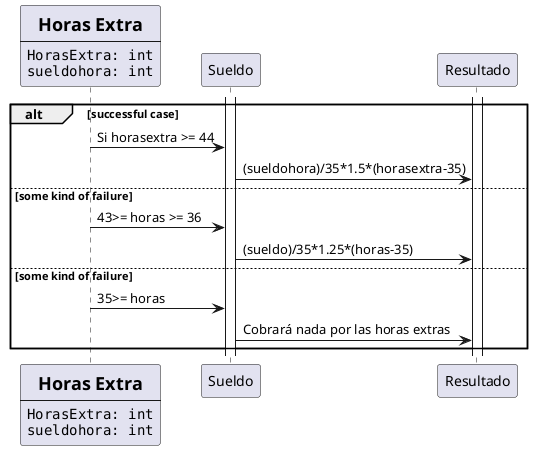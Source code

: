 @startuml
participant HorasExtra [
    =Horas Extra
    ----
    ""HorasExtra: int""
    ""sueldohora: int""
]
alt successful case

    HorasExtra -> Sueldo: Si horasextra >= 44
    Sueldo -> Resultado: (sueldohora)/35*1.5*(horasextra-35)

else some kind of failure

    HorasExtra -> Sueldo: 43>= horas >= 36
    Sueldo -> Resultado: (sueldo)/35*1.25*(horas-35)
else some kind of failure

    HorasExtra -> Sueldo: 35>= horas
    Sueldo -> Resultado: Cobrará nada por las horas extras


end
activate Sueldo
activate Resultado

@enduml
